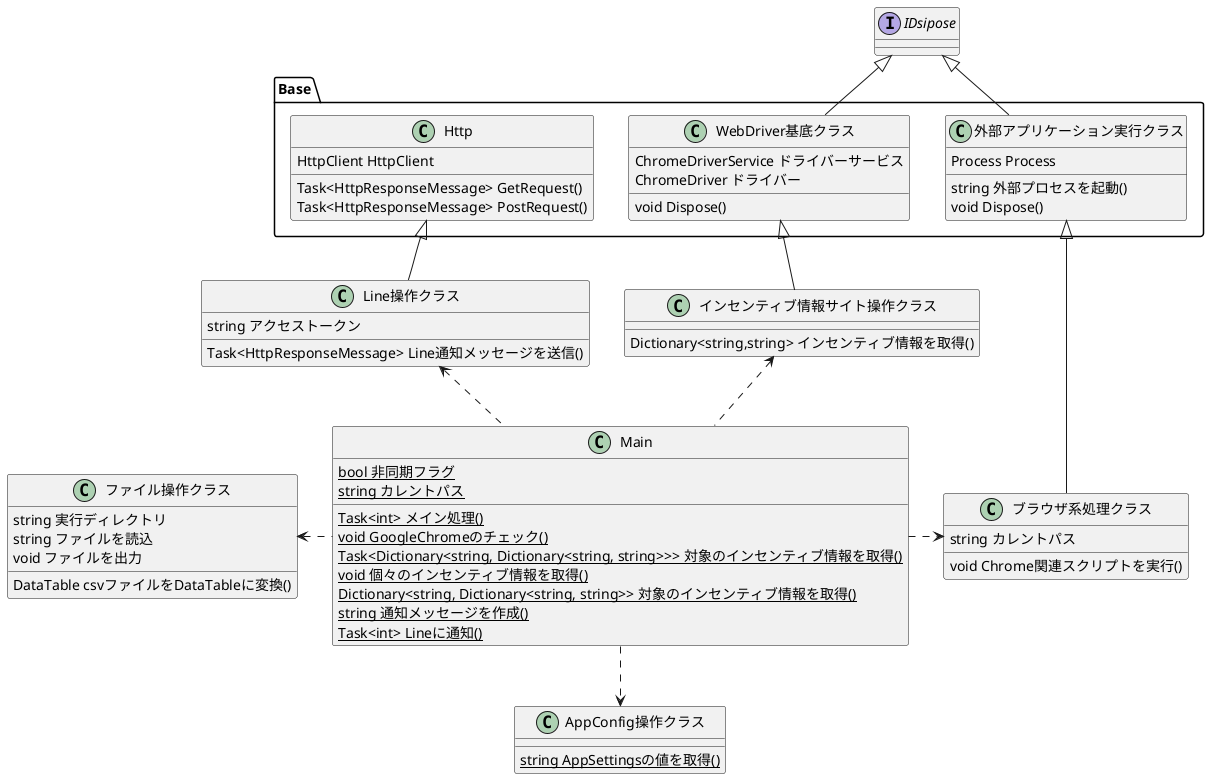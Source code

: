 @startuml IncentiveCheckerforDemaekan
class Main{
    {static} bool 非同期フラグ
    {static} string カレントパス
    {static} Task<int> メイン処理()
    {static} void GoogleChromeのチェック()
    {static} Task<Dictionary<string, Dictionary<string, string>>> 対象のインセンティブ情報を取得()
    {static} void 個々のインセンティブ情報を取得()
    {static} Dictionary<string, Dictionary<string, string>> 対象のインセンティブ情報を取得()
    {static} string 通知メッセージを作成()
    {static} Task<int> Lineに通知()
}

class ファイル操作クラス{
    string 実行ディレクトリ
    DataTable csvファイルをDataTableに変換()
    string ファイルを読込
    void ファイルを出力
}

class AppConfig操作クラス{
    {static} string AppSettingsの値を取得()
}
package Base{
    class Http{
        HttpClient HttpClient
        Task<HttpResponseMessage> GetRequest()
        Task<HttpResponseMessage> PostRequest()
    }

    class 外部アプリケーション実行クラス{
        Process Process
        string 外部プロセスを起動()
        void Dispose()
    }

    class WebDriver基底クラス{
        ChromeDriverService ドライバーサービス
        ChromeDriver ドライバー
        void Dispose()
    }
}
class インセンティブ情報サイト操作クラス{
    Dictionary<string,string> インセンティブ情報を取得()
}

class ブラウザ系処理クラス{
    string カレントパス
    void Chrome関連スクリプトを実行()
}

class Line操作クラス{
    string アクセストークン
    Task<HttpResponseMessage> Line通知メッセージを送信()
}


interface IDsipose{

}


Main.> ブラウザ系処理クラス
Main..> AppConfig操作クラス
ファイル操作クラス<. Main
インセンティブ情報サイト操作クラス <.. Main
Line操作クラス <.. Main
Http <|-- Line操作クラス
IDsipose <|-- 外部アプリケーション実行クラス
IDsipose <|-- WebDriver基底クラス
WebDriver基底クラス <|-- インセンティブ情報サイト操作クラス
外部アプリケーション実行クラス <|-- ブラウザ系処理クラス
@enduml
